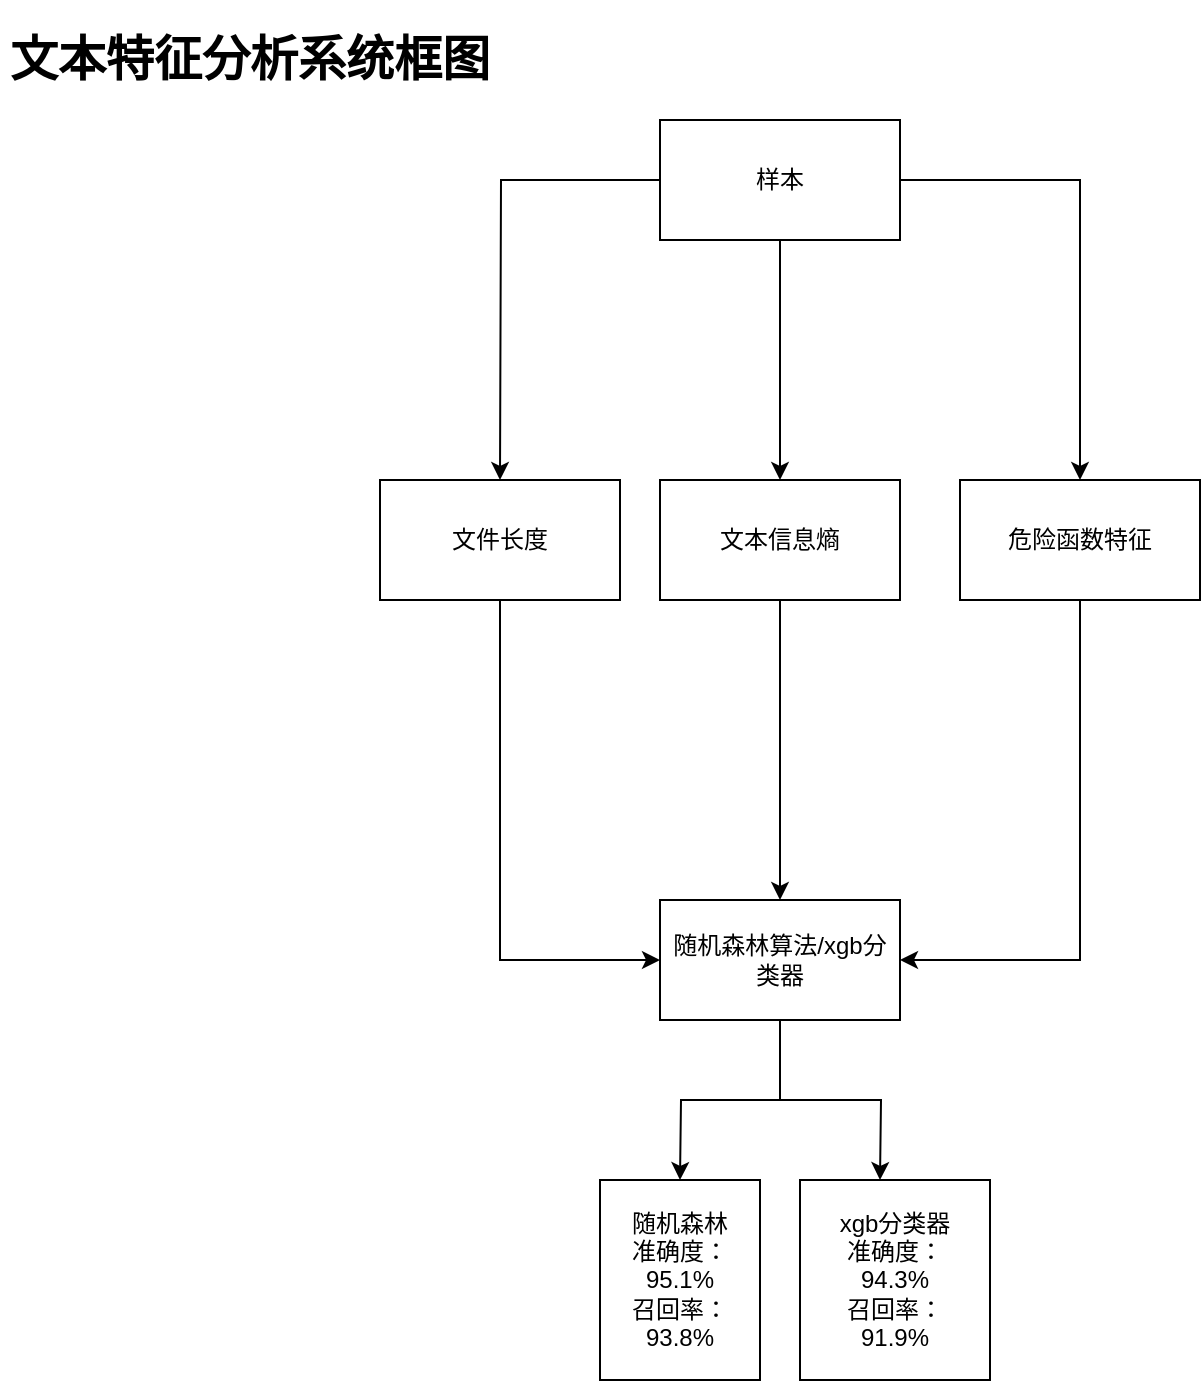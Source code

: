 <mxfile version="15.5.2" type="github">
  <diagram id="kgpKYQtTHZ0yAKxKKP6v" name="Page-1">
    <mxGraphModel dx="1550" dy="835" grid="1" gridSize="10" guides="1" tooltips="1" connect="1" arrows="1" fold="1" page="1" pageScale="1" pageWidth="850" pageHeight="1100" math="0" shadow="0">
      <root>
        <mxCell id="0" />
        <mxCell id="1" parent="0" />
        <mxCell id="cYlojQ2ZeIPo_WNr1_Co-3" style="edgeStyle=orthogonalEdgeStyle;rounded=0;orthogonalLoop=1;jettySize=auto;html=1;" edge="1" parent="1" source="cYlojQ2ZeIPo_WNr1_Co-1">
          <mxGeometry relative="1" as="geometry">
            <mxPoint x="410" y="240" as="targetPoint" />
          </mxGeometry>
        </mxCell>
        <mxCell id="cYlojQ2ZeIPo_WNr1_Co-4" style="edgeStyle=orthogonalEdgeStyle;rounded=0;orthogonalLoop=1;jettySize=auto;html=1;" edge="1" parent="1" source="cYlojQ2ZeIPo_WNr1_Co-1">
          <mxGeometry relative="1" as="geometry">
            <mxPoint x="270" y="240" as="targetPoint" />
          </mxGeometry>
        </mxCell>
        <mxCell id="cYlojQ2ZeIPo_WNr1_Co-5" style="edgeStyle=orthogonalEdgeStyle;rounded=0;orthogonalLoop=1;jettySize=auto;html=1;" edge="1" parent="1" source="cYlojQ2ZeIPo_WNr1_Co-1">
          <mxGeometry relative="1" as="geometry">
            <mxPoint x="560" y="240" as="targetPoint" />
            <Array as="points">
              <mxPoint x="560" y="90" />
              <mxPoint x="560" y="240" />
            </Array>
          </mxGeometry>
        </mxCell>
        <mxCell id="cYlojQ2ZeIPo_WNr1_Co-1" value="样本" style="rounded=0;whiteSpace=wrap;html=1;" vertex="1" parent="1">
          <mxGeometry x="350" y="60" width="120" height="60" as="geometry" />
        </mxCell>
        <mxCell id="cYlojQ2ZeIPo_WNr1_Co-6" value="&lt;h1&gt;文本特征分析系统框图&lt;/h1&gt;" style="text;html=1;strokeColor=none;fillColor=none;spacing=5;spacingTop=-20;whiteSpace=wrap;overflow=hidden;rounded=0;" vertex="1" parent="1">
          <mxGeometry x="20" y="10" width="250" height="120" as="geometry" />
        </mxCell>
        <mxCell id="cYlojQ2ZeIPo_WNr1_Co-10" style="edgeStyle=orthogonalEdgeStyle;rounded=0;orthogonalLoop=1;jettySize=auto;html=1;entryX=0;entryY=0.5;entryDx=0;entryDy=0;" edge="1" parent="1" source="cYlojQ2ZeIPo_WNr1_Co-7" target="cYlojQ2ZeIPo_WNr1_Co-11">
          <mxGeometry relative="1" as="geometry">
            <mxPoint x="350" y="470" as="targetPoint" />
            <Array as="points">
              <mxPoint x="270" y="480" />
            </Array>
          </mxGeometry>
        </mxCell>
        <mxCell id="cYlojQ2ZeIPo_WNr1_Co-7" value="文件长度" style="rounded=0;whiteSpace=wrap;html=1;" vertex="1" parent="1">
          <mxGeometry x="210" y="240" width="120" height="60" as="geometry" />
        </mxCell>
        <mxCell id="cYlojQ2ZeIPo_WNr1_Co-12" style="edgeStyle=orthogonalEdgeStyle;rounded=0;orthogonalLoop=1;jettySize=auto;html=1;entryX=0.5;entryY=0;entryDx=0;entryDy=0;" edge="1" parent="1" source="cYlojQ2ZeIPo_WNr1_Co-8" target="cYlojQ2ZeIPo_WNr1_Co-11">
          <mxGeometry relative="1" as="geometry" />
        </mxCell>
        <mxCell id="cYlojQ2ZeIPo_WNr1_Co-8" value="文本信息熵" style="rounded=0;whiteSpace=wrap;html=1;" vertex="1" parent="1">
          <mxGeometry x="350" y="240" width="120" height="60" as="geometry" />
        </mxCell>
        <mxCell id="cYlojQ2ZeIPo_WNr1_Co-13" style="edgeStyle=orthogonalEdgeStyle;rounded=0;orthogonalLoop=1;jettySize=auto;html=1;entryX=1;entryY=0.5;entryDx=0;entryDy=0;" edge="1" parent="1" source="cYlojQ2ZeIPo_WNr1_Co-9" target="cYlojQ2ZeIPo_WNr1_Co-11">
          <mxGeometry relative="1" as="geometry">
            <Array as="points">
              <mxPoint x="560" y="480" />
            </Array>
          </mxGeometry>
        </mxCell>
        <mxCell id="cYlojQ2ZeIPo_WNr1_Co-9" value="危险函数特征" style="rounded=0;whiteSpace=wrap;html=1;" vertex="1" parent="1">
          <mxGeometry x="500" y="240" width="120" height="60" as="geometry" />
        </mxCell>
        <mxCell id="cYlojQ2ZeIPo_WNr1_Co-14" style="edgeStyle=orthogonalEdgeStyle;rounded=0;orthogonalLoop=1;jettySize=auto;html=1;" edge="1" parent="1" source="cYlojQ2ZeIPo_WNr1_Co-11">
          <mxGeometry relative="1" as="geometry">
            <mxPoint x="360" y="590" as="targetPoint" />
          </mxGeometry>
        </mxCell>
        <mxCell id="cYlojQ2ZeIPo_WNr1_Co-15" style="edgeStyle=orthogonalEdgeStyle;rounded=0;orthogonalLoop=1;jettySize=auto;html=1;" edge="1" parent="1" source="cYlojQ2ZeIPo_WNr1_Co-11">
          <mxGeometry relative="1" as="geometry">
            <mxPoint x="460" y="590" as="targetPoint" />
          </mxGeometry>
        </mxCell>
        <mxCell id="cYlojQ2ZeIPo_WNr1_Co-11" value="随机森林算法/xgb分类器" style="rounded=0;whiteSpace=wrap;html=1;" vertex="1" parent="1">
          <mxGeometry x="350" y="450" width="120" height="60" as="geometry" />
        </mxCell>
        <mxCell id="cYlojQ2ZeIPo_WNr1_Co-16" value="随机森林&lt;br&gt;准确度：95.1%&lt;br&gt;召回率：&lt;br&gt;93.8%" style="rounded=0;whiteSpace=wrap;html=1;" vertex="1" parent="1">
          <mxGeometry x="320" y="590" width="80" height="100" as="geometry" />
        </mxCell>
        <mxCell id="cYlojQ2ZeIPo_WNr1_Co-17" value="xgb分类器&lt;br&gt;准确度：&lt;br&gt;94.3%&lt;br&gt;召回率：&lt;br&gt;91.9%" style="rounded=0;whiteSpace=wrap;html=1;" vertex="1" parent="1">
          <mxGeometry x="420" y="590" width="95" height="100" as="geometry" />
        </mxCell>
      </root>
    </mxGraphModel>
  </diagram>
</mxfile>
